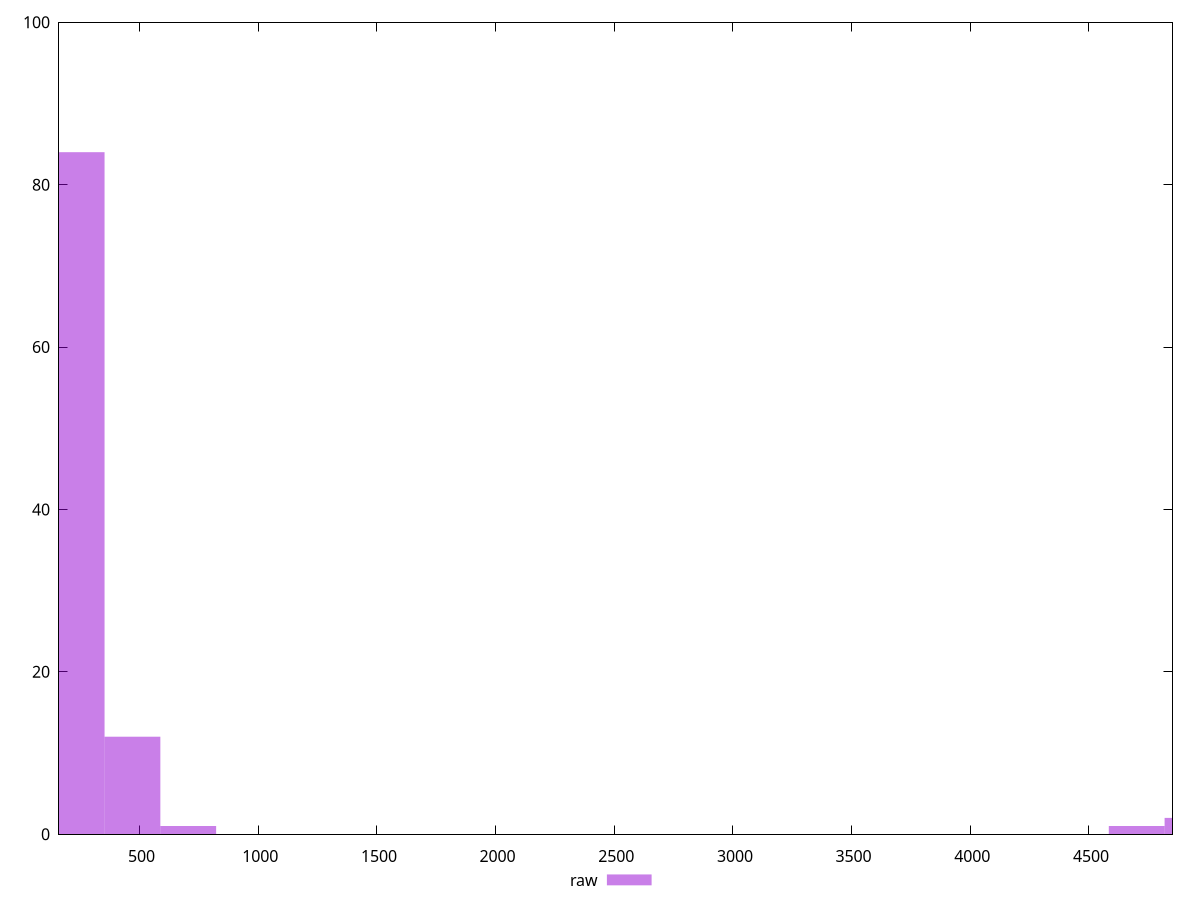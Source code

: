 reset

$raw <<EOF
4936.182444801928 2
4701.126137906598 1
235.0563068953299 84
470.1126137906598 12
705.1689206859896 1
EOF

set key outside below
set boxwidth 235.0563068953299
set xrange [160.672:4851.946]
set yrange [0:100]
set trange [0:100]
set style fill transparent solid 0.5 noborder
set terminal svg size 640, 490 enhanced background rgb 'white'
set output "reports/report_00027_2021-02-24T12-40-31.850Z/server-response-time/samples/agenda/raw/histogram.svg"

plot $raw title "raw" with boxes

reset
